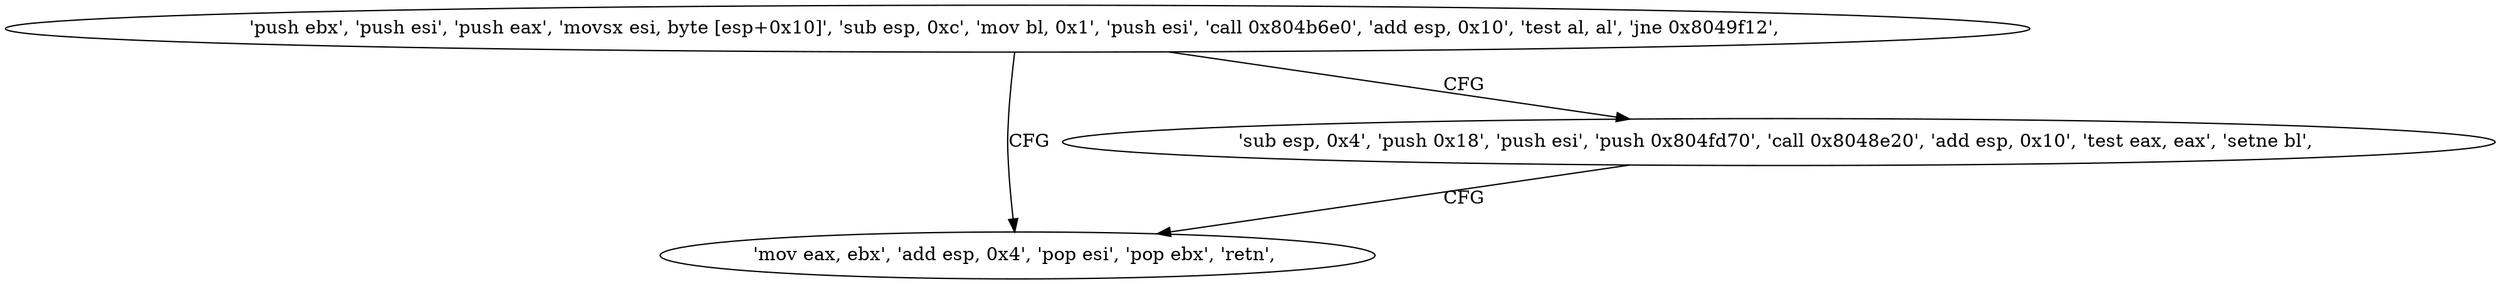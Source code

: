 digraph "func" {
"134520544" [label = "'push ebx', 'push esi', 'push eax', 'movsx esi, byte [esp+0x10]', 'sub esp, 0xc', 'mov bl, 0x1', 'push esi', 'call 0x804b6e0', 'add esp, 0x10', 'test al, al', 'jne 0x8049f12', " ]
"134520594" [label = "'mov eax, ebx', 'add esp, 0x4', 'pop esi', 'pop ebx', 'retn', " ]
"134520570" [label = "'sub esp, 0x4', 'push 0x18', 'push esi', 'push 0x804fd70', 'call 0x8048e20', 'add esp, 0x10', 'test eax, eax', 'setne bl', " ]
"134520544" -> "134520594" [ label = "CFG" ]
"134520544" -> "134520570" [ label = "CFG" ]
"134520570" -> "134520594" [ label = "CFG" ]
}
